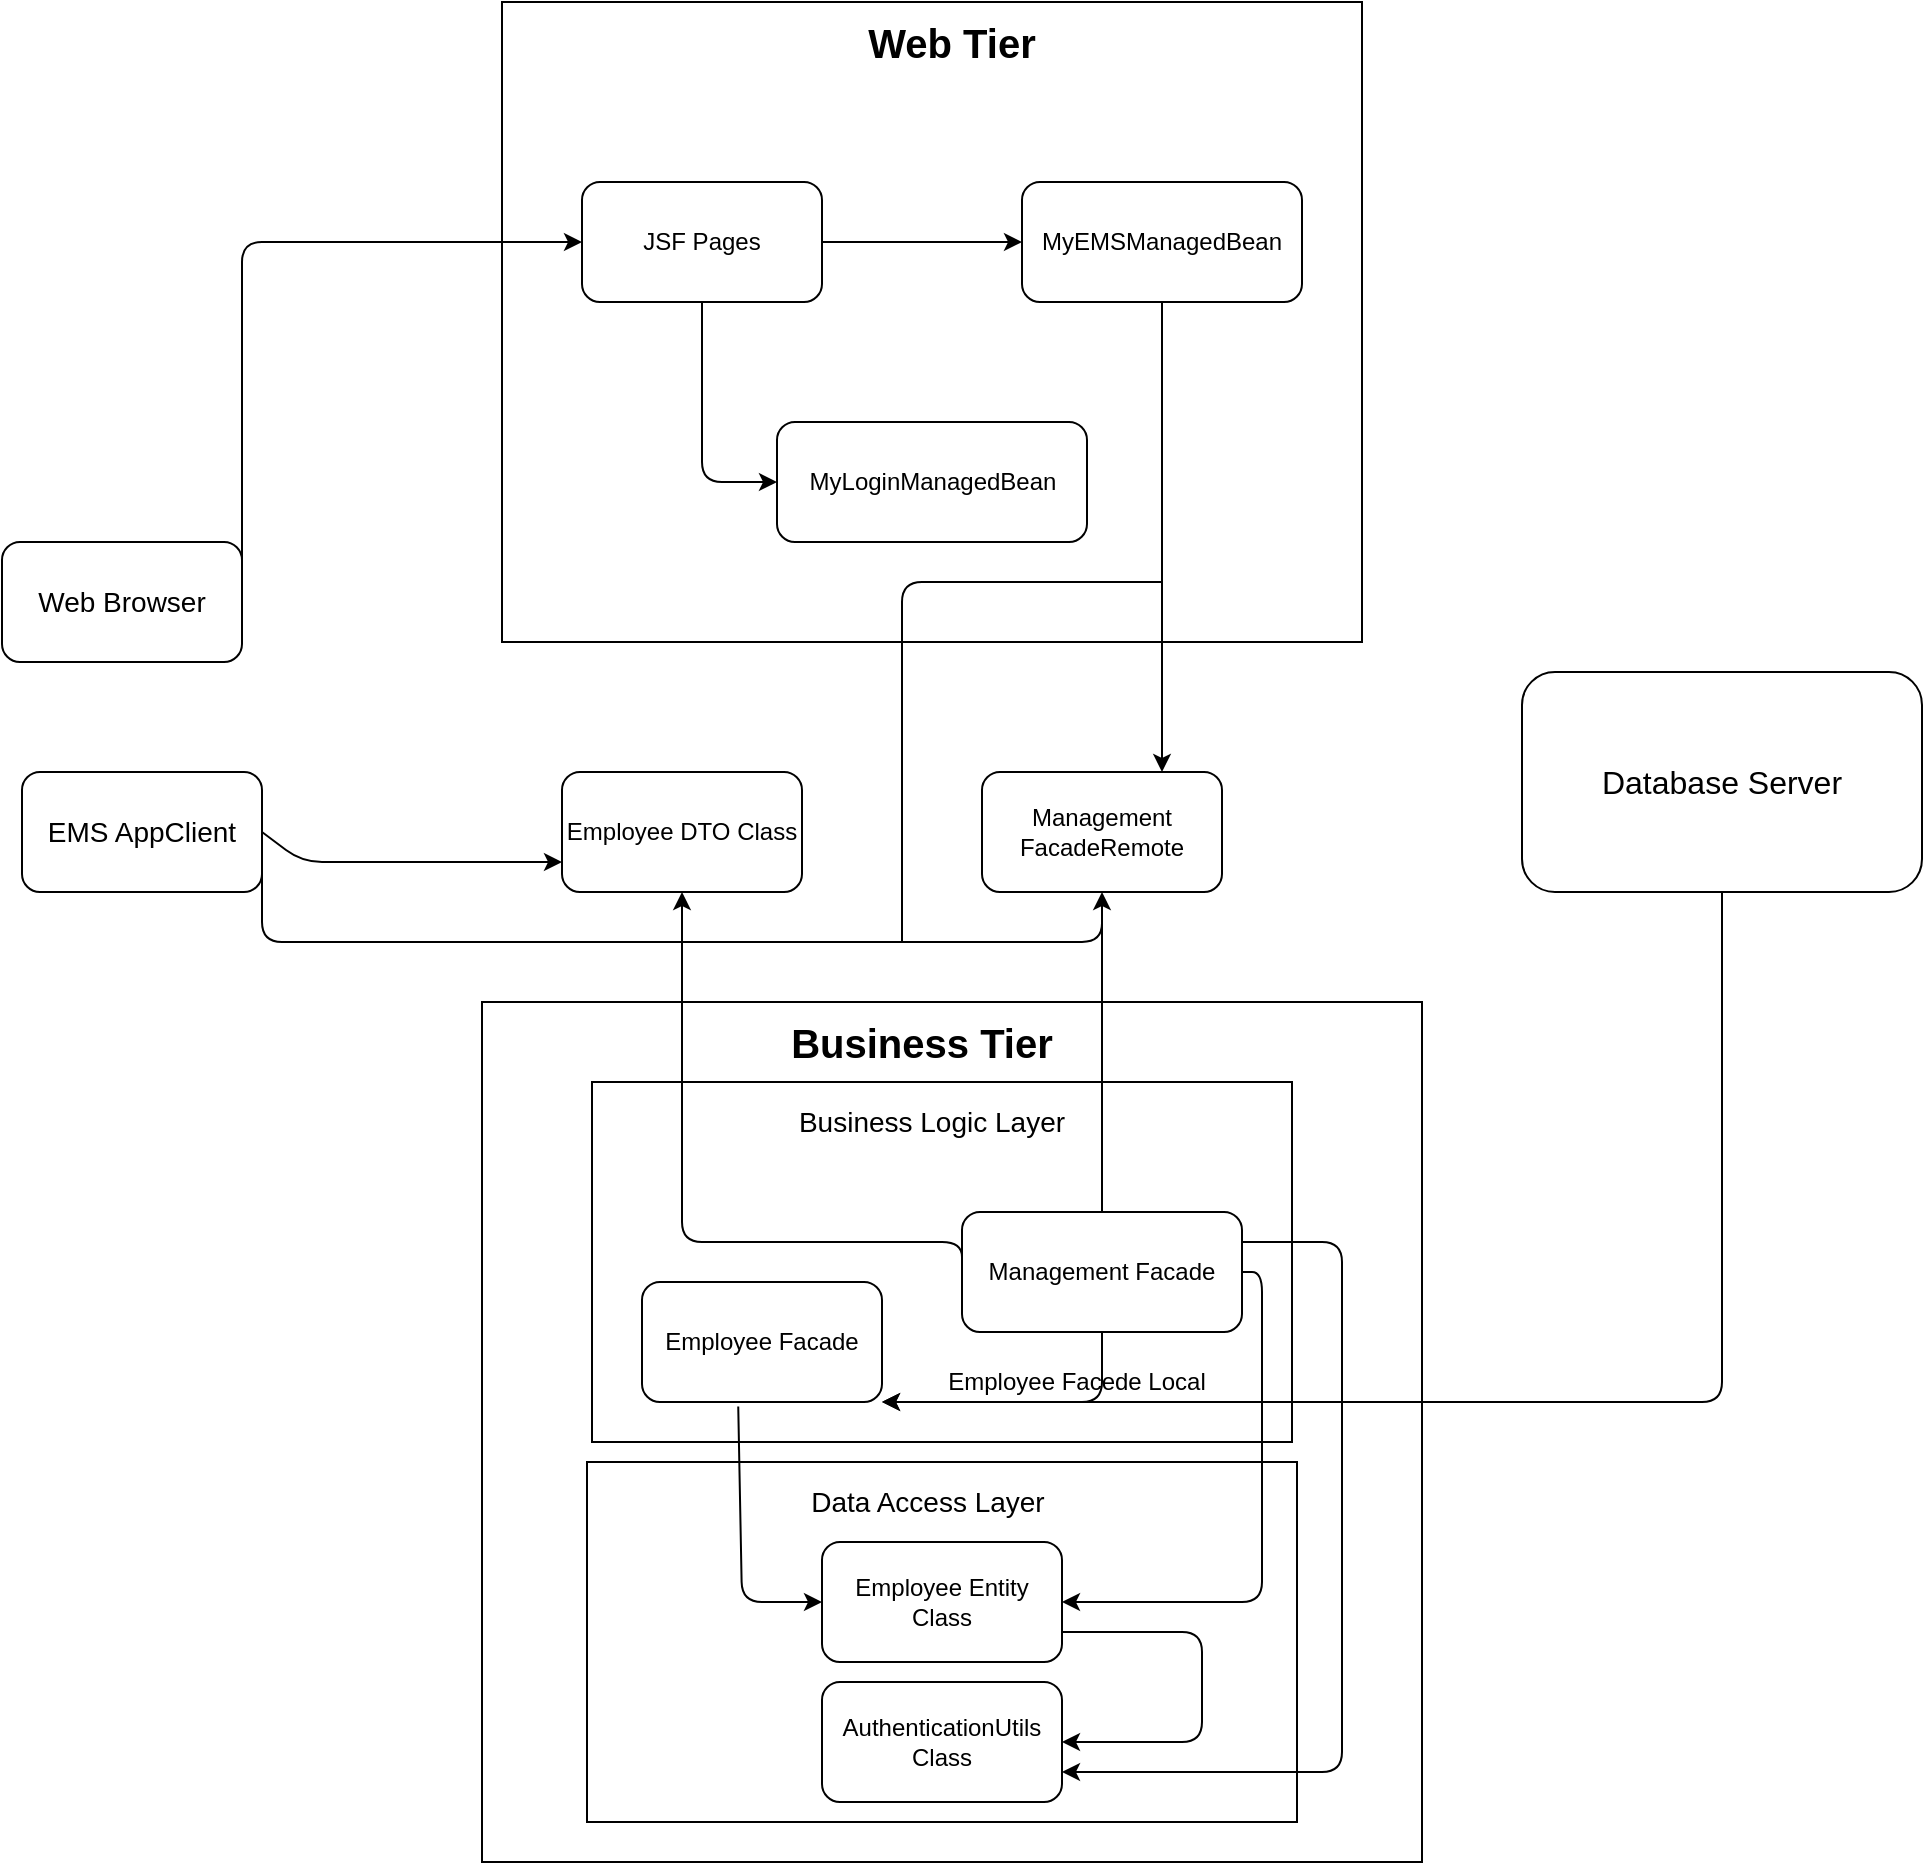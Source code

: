 <mxfile version="13.9.7" type="github">
  <diagram id="bU-rkM50nU7C-OBfJc22" name="Page-1">
    <mxGraphModel dx="2523" dy="898" grid="1" gridSize="10" guides="1" tooltips="1" connect="1" arrows="1" fold="1" page="1" pageScale="1" pageWidth="850" pageHeight="1100" math="0" shadow="0">
      <root>
        <mxCell id="0" />
        <mxCell id="1" parent="0" />
        <mxCell id="GNUwJiZWRJ2bfgCpsXZE-1" value="" style="rounded=0;whiteSpace=wrap;html=1;" parent="1" vertex="1">
          <mxGeometry x="40" y="50" width="430" height="320" as="geometry" />
        </mxCell>
        <mxCell id="GNUwJiZWRJ2bfgCpsXZE-2" value="" style="rounded=0;whiteSpace=wrap;html=1;" parent="1" vertex="1">
          <mxGeometry x="30" y="550" width="470" height="430" as="geometry" />
        </mxCell>
        <mxCell id="GNUwJiZWRJ2bfgCpsXZE-4" value="&lt;font style=&quot;font-size: 16px&quot;&gt;Database Server&lt;/font&gt;" style="rounded=1;whiteSpace=wrap;html=1;" parent="1" vertex="1">
          <mxGeometry x="550" y="385" width="200" height="110" as="geometry" />
        </mxCell>
        <mxCell id="GNUwJiZWRJ2bfgCpsXZE-5" value="&lt;font style=&quot;font-size: 14px&quot;&gt;EMS AppClient&lt;/font&gt;" style="rounded=1;whiteSpace=wrap;html=1;" parent="1" vertex="1">
          <mxGeometry x="-200" y="435" width="120" height="60" as="geometry" />
        </mxCell>
        <mxCell id="GNUwJiZWRJ2bfgCpsXZE-6" value="&lt;font style=&quot;font-size: 14px&quot;&gt;Web Browser&lt;/font&gt;" style="rounded=1;whiteSpace=wrap;html=1;" parent="1" vertex="1">
          <mxGeometry x="-210" y="320" width="120" height="60" as="geometry" />
        </mxCell>
        <mxCell id="GNUwJiZWRJ2bfgCpsXZE-7" value="JSF Pages" style="rounded=1;whiteSpace=wrap;html=1;" parent="1" vertex="1">
          <mxGeometry x="80" y="140" width="120" height="60" as="geometry" />
        </mxCell>
        <mxCell id="GNUwJiZWRJ2bfgCpsXZE-8" value="&lt;b&gt;&lt;font style=&quot;font-size: 20px&quot;&gt;Web Tier&lt;/font&gt;&lt;/b&gt;" style="text;html=1;strokeColor=none;fillColor=none;align=center;verticalAlign=middle;whiteSpace=wrap;rounded=0;" parent="1" vertex="1">
          <mxGeometry x="215" y="60" width="100" height="20" as="geometry" />
        </mxCell>
        <mxCell id="GNUwJiZWRJ2bfgCpsXZE-9" value="&lt;b&gt;&lt;font style=&quot;font-size: 20px&quot;&gt;Business Tier&lt;/font&gt;&lt;/b&gt;" style="text;html=1;strokeColor=none;fillColor=none;align=center;verticalAlign=middle;whiteSpace=wrap;rounded=0;" parent="1" vertex="1">
          <mxGeometry x="180" y="560" width="140" height="20" as="geometry" />
        </mxCell>
        <mxCell id="GNUwJiZWRJ2bfgCpsXZE-10" value="MyEMSManagedBean" style="rounded=1;whiteSpace=wrap;html=1;" parent="1" vertex="1">
          <mxGeometry x="300" y="140" width="140" height="60" as="geometry" />
        </mxCell>
        <mxCell id="GNUwJiZWRJ2bfgCpsXZE-11" value="MyLoginManagedBean" style="rounded=1;whiteSpace=wrap;html=1;" parent="1" vertex="1">
          <mxGeometry x="177.5" y="260" width="155" height="60" as="geometry" />
        </mxCell>
        <mxCell id="GNUwJiZWRJ2bfgCpsXZE-12" value="" style="rounded=0;whiteSpace=wrap;html=1;" parent="1" vertex="1">
          <mxGeometry x="85" y="590" width="350" height="180" as="geometry" />
        </mxCell>
        <mxCell id="GNUwJiZWRJ2bfgCpsXZE-13" value="Management Facade" style="rounded=1;whiteSpace=wrap;html=1;" parent="1" vertex="1">
          <mxGeometry x="270" y="655" width="140" height="60" as="geometry" />
        </mxCell>
        <mxCell id="GNUwJiZWRJ2bfgCpsXZE-14" value="Employee Facade" style="rounded=1;whiteSpace=wrap;html=1;" parent="1" vertex="1">
          <mxGeometry x="110" y="690" width="120" height="60" as="geometry" />
        </mxCell>
        <mxCell id="GNUwJiZWRJ2bfgCpsXZE-16" value="" style="rounded=0;whiteSpace=wrap;html=1;" parent="1" vertex="1">
          <mxGeometry x="82.5" y="780" width="355" height="180" as="geometry" />
        </mxCell>
        <mxCell id="GNUwJiZWRJ2bfgCpsXZE-17" value="&lt;font style=&quot;font-size: 14px&quot;&gt;Business Logic Layer&lt;/font&gt;" style="text;html=1;strokeColor=none;fillColor=none;align=center;verticalAlign=middle;whiteSpace=wrap;rounded=0;" parent="1" vertex="1">
          <mxGeometry x="180" y="600" width="150" height="20" as="geometry" />
        </mxCell>
        <mxCell id="GNUwJiZWRJ2bfgCpsXZE-18" value="&lt;font style=&quot;font-size: 14px&quot;&gt;Data Access Layer&lt;/font&gt;" style="text;html=1;strokeColor=none;fillColor=none;align=center;verticalAlign=middle;whiteSpace=wrap;rounded=0;" parent="1" vertex="1">
          <mxGeometry x="177.5" y="790" width="150" height="20" as="geometry" />
        </mxCell>
        <mxCell id="GNUwJiZWRJ2bfgCpsXZE-19" value="Employee Entity Class" style="rounded=1;whiteSpace=wrap;html=1;" parent="1" vertex="1">
          <mxGeometry x="200" y="820" width="120" height="60" as="geometry" />
        </mxCell>
        <mxCell id="GNUwJiZWRJ2bfgCpsXZE-20" value="Employee DTO Class" style="rounded=1;whiteSpace=wrap;html=1;" parent="1" vertex="1">
          <mxGeometry x="70" y="435" width="120" height="60" as="geometry" />
        </mxCell>
        <mxCell id="GNUwJiZWRJ2bfgCpsXZE-21" value="Management FacadeRemote" style="rounded=1;whiteSpace=wrap;html=1;" parent="1" vertex="1">
          <mxGeometry x="280" y="435" width="120" height="60" as="geometry" />
        </mxCell>
        <mxCell id="LxT4n3XR1Ago3gJ2Fbfe-1" value="" style="endArrow=classic;html=1;entryX=0;entryY=0.5;entryDx=0;entryDy=0;exitX=1;exitY=0.5;exitDx=0;exitDy=0;" parent="1" source="GNUwJiZWRJ2bfgCpsXZE-6" target="GNUwJiZWRJ2bfgCpsXZE-7" edge="1">
          <mxGeometry width="50" height="50" relative="1" as="geometry">
            <mxPoint x="-270" y="430" as="sourcePoint" />
            <mxPoint x="-220" y="380" as="targetPoint" />
            <Array as="points">
              <mxPoint x="-90" y="170" />
            </Array>
          </mxGeometry>
        </mxCell>
        <mxCell id="LxT4n3XR1Ago3gJ2Fbfe-2" value="" style="endArrow=classic;html=1;entryX=0;entryY=0.5;entryDx=0;entryDy=0;exitX=0.5;exitY=1;exitDx=0;exitDy=0;" parent="1" source="GNUwJiZWRJ2bfgCpsXZE-7" target="GNUwJiZWRJ2bfgCpsXZE-11" edge="1">
          <mxGeometry width="50" height="50" relative="1" as="geometry">
            <mxPoint x="-160" y="480" as="sourcePoint" />
            <mxPoint x="-110" y="430" as="targetPoint" />
            <Array as="points">
              <mxPoint x="140" y="260" />
              <mxPoint x="140" y="290" />
            </Array>
          </mxGeometry>
        </mxCell>
        <mxCell id="LxT4n3XR1Ago3gJ2Fbfe-3" value="" style="endArrow=classic;html=1;exitX=1;exitY=0.5;exitDx=0;exitDy=0;entryX=0.5;entryY=1;entryDx=0;entryDy=0;" parent="1" source="GNUwJiZWRJ2bfgCpsXZE-5" target="GNUwJiZWRJ2bfgCpsXZE-21" edge="1">
          <mxGeometry width="50" height="50" relative="1" as="geometry">
            <mxPoint x="-20" y="470" as="sourcePoint" />
            <mxPoint x="30" y="420" as="targetPoint" />
            <Array as="points">
              <mxPoint x="-80" y="520" />
              <mxPoint x="30" y="520" />
              <mxPoint x="340" y="520" />
            </Array>
          </mxGeometry>
        </mxCell>
        <mxCell id="LxT4n3XR1Ago3gJ2Fbfe-4" value="" style="endArrow=classic;html=1;exitX=1;exitY=0.5;exitDx=0;exitDy=0;entryX=0;entryY=0.75;entryDx=0;entryDy=0;" parent="1" source="GNUwJiZWRJ2bfgCpsXZE-5" target="GNUwJiZWRJ2bfgCpsXZE-20" edge="1">
          <mxGeometry width="50" height="50" relative="1" as="geometry">
            <mxPoint x="-110" y="570" as="sourcePoint" />
            <mxPoint x="-60" y="520" as="targetPoint" />
            <Array as="points">
              <mxPoint x="-60" y="480" />
            </Array>
          </mxGeometry>
        </mxCell>
        <mxCell id="LxT4n3XR1Ago3gJ2Fbfe-5" value="" style="endArrow=none;html=1;" parent="1" edge="1">
          <mxGeometry width="50" height="50" relative="1" as="geometry">
            <mxPoint x="240" y="520" as="sourcePoint" />
            <mxPoint x="370" y="340" as="targetPoint" />
            <Array as="points">
              <mxPoint x="240" y="340" />
            </Array>
          </mxGeometry>
        </mxCell>
        <mxCell id="LxT4n3XR1Ago3gJ2Fbfe-6" value="" style="endArrow=classic;html=1;exitX=1;exitY=0.5;exitDx=0;exitDy=0;entryX=0;entryY=0.5;entryDx=0;entryDy=0;" parent="1" source="GNUwJiZWRJ2bfgCpsXZE-7" target="GNUwJiZWRJ2bfgCpsXZE-10" edge="1">
          <mxGeometry width="50" height="50" relative="1" as="geometry">
            <mxPoint x="-100" y="650" as="sourcePoint" />
            <mxPoint x="-50" y="600" as="targetPoint" />
          </mxGeometry>
        </mxCell>
        <mxCell id="LxT4n3XR1Ago3gJ2Fbfe-7" value="" style="endArrow=classic;html=1;exitX=0.5;exitY=1;exitDx=0;exitDy=0;entryX=0.75;entryY=0;entryDx=0;entryDy=0;" parent="1" source="GNUwJiZWRJ2bfgCpsXZE-10" target="GNUwJiZWRJ2bfgCpsXZE-21" edge="1">
          <mxGeometry width="50" height="50" relative="1" as="geometry">
            <mxPoint x="-150" y="740" as="sourcePoint" />
            <mxPoint x="-100" y="690" as="targetPoint" />
          </mxGeometry>
        </mxCell>
        <mxCell id="LxT4n3XR1Ago3gJ2Fbfe-9" value="" style="endArrow=none;html=1;exitX=0.5;exitY=0;exitDx=0;exitDy=0;" parent="1" source="GNUwJiZWRJ2bfgCpsXZE-13" edge="1">
          <mxGeometry width="50" height="50" relative="1" as="geometry">
            <mxPoint x="570" y="660" as="sourcePoint" />
            <mxPoint x="340" y="500" as="targetPoint" />
          </mxGeometry>
        </mxCell>
        <mxCell id="LxT4n3XR1Ago3gJ2Fbfe-10" value="" style="endArrow=classic;html=1;entryX=0;entryY=0.5;entryDx=0;entryDy=0;exitX=0.401;exitY=1.038;exitDx=0;exitDy=0;exitPerimeter=0;" parent="1" source="GNUwJiZWRJ2bfgCpsXZE-14" target="GNUwJiZWRJ2bfgCpsXZE-19" edge="1">
          <mxGeometry width="50" height="50" relative="1" as="geometry">
            <mxPoint x="-140" y="760" as="sourcePoint" />
            <mxPoint x="-90" y="710" as="targetPoint" />
            <Array as="points">
              <mxPoint x="160" y="850" />
            </Array>
          </mxGeometry>
        </mxCell>
        <mxCell id="LxT4n3XR1Ago3gJ2Fbfe-11" value="" style="endArrow=classic;html=1;exitX=1;exitY=0.5;exitDx=0;exitDy=0;entryX=1;entryY=0.5;entryDx=0;entryDy=0;" parent="1" source="GNUwJiZWRJ2bfgCpsXZE-13" target="GNUwJiZWRJ2bfgCpsXZE-19" edge="1">
          <mxGeometry width="50" height="50" relative="1" as="geometry">
            <mxPoint x="-110" y="880" as="sourcePoint" />
            <mxPoint x="-60" y="830" as="targetPoint" />
            <Array as="points">
              <mxPoint x="420" y="685" />
              <mxPoint x="420" y="850" />
            </Array>
          </mxGeometry>
        </mxCell>
        <mxCell id="LxT4n3XR1Ago3gJ2Fbfe-12" value="" style="endArrow=classic;html=1;entryX=0.5;entryY=1;entryDx=0;entryDy=0;exitX=0;exitY=0.5;exitDx=0;exitDy=0;" parent="1" source="GNUwJiZWRJ2bfgCpsXZE-13" target="GNUwJiZWRJ2bfgCpsXZE-20" edge="1">
          <mxGeometry width="50" height="50" relative="1" as="geometry">
            <mxPoint x="-140" y="780" as="sourcePoint" />
            <mxPoint x="-90" y="730" as="targetPoint" />
            <Array as="points">
              <mxPoint x="270" y="670" />
              <mxPoint x="170" y="670" />
              <mxPoint x="130" y="670" />
            </Array>
          </mxGeometry>
        </mxCell>
        <mxCell id="LxT4n3XR1Ago3gJ2Fbfe-13" value="" style="endArrow=classic;html=1;exitX=0.5;exitY=1;exitDx=0;exitDy=0;entryX=1;entryY=1;entryDx=0;entryDy=0;" parent="1" source="GNUwJiZWRJ2bfgCpsXZE-13" target="GNUwJiZWRJ2bfgCpsXZE-14" edge="1">
          <mxGeometry width="50" height="50" relative="1" as="geometry">
            <mxPoint x="-130" y="860" as="sourcePoint" />
            <mxPoint x="-80" y="810" as="targetPoint" />
            <Array as="points">
              <mxPoint x="340" y="750" />
            </Array>
          </mxGeometry>
        </mxCell>
        <mxCell id="LxT4n3XR1Ago3gJ2Fbfe-14" value="" style="endArrow=classic;html=1;entryX=1;entryY=1;entryDx=0;entryDy=0;exitX=0.5;exitY=1;exitDx=0;exitDy=0;" parent="1" source="GNUwJiZWRJ2bfgCpsXZE-4" target="GNUwJiZWRJ2bfgCpsXZE-14" edge="1">
          <mxGeometry width="50" height="50" relative="1" as="geometry">
            <mxPoint x="700" y="700" as="sourcePoint" />
            <mxPoint x="750" y="650" as="targetPoint" />
            <Array as="points">
              <mxPoint x="650" y="750" />
            </Array>
          </mxGeometry>
        </mxCell>
        <mxCell id="LxT4n3XR1Ago3gJ2Fbfe-15" value="Employee Facede Local" style="text;html=1;strokeColor=none;fillColor=none;align=center;verticalAlign=middle;whiteSpace=wrap;rounded=0;" parent="1" vertex="1">
          <mxGeometry x="255" y="730" width="145" height="20" as="geometry" />
        </mxCell>
        <mxCell id="uU-W80CKa7HXowvUU_94-1" value="AuthenticationUtils Class" style="rounded=1;whiteSpace=wrap;html=1;" vertex="1" parent="1">
          <mxGeometry x="200" y="890" width="120" height="60" as="geometry" />
        </mxCell>
        <mxCell id="uU-W80CKa7HXowvUU_94-2" value="" style="endArrow=classic;html=1;exitX=1;exitY=0.75;exitDx=0;exitDy=0;entryX=1;entryY=0.5;entryDx=0;entryDy=0;" edge="1" parent="1" source="GNUwJiZWRJ2bfgCpsXZE-19" target="uU-W80CKa7HXowvUU_94-1">
          <mxGeometry width="50" height="50" relative="1" as="geometry">
            <mxPoint x="570" y="1050" as="sourcePoint" />
            <mxPoint x="620" y="1000" as="targetPoint" />
            <Array as="points">
              <mxPoint x="390" y="865" />
              <mxPoint x="390" y="920" />
            </Array>
          </mxGeometry>
        </mxCell>
        <mxCell id="uU-W80CKa7HXowvUU_94-3" value="" style="endArrow=classic;html=1;entryX=1;entryY=0.75;entryDx=0;entryDy=0;exitX=1;exitY=0.25;exitDx=0;exitDy=0;" edge="1" parent="1" source="GNUwJiZWRJ2bfgCpsXZE-13" target="uU-W80CKa7HXowvUU_94-1">
          <mxGeometry width="50" height="50" relative="1" as="geometry">
            <mxPoint x="-70" y="960" as="sourcePoint" />
            <mxPoint x="630" y="910" as="targetPoint" />
            <Array as="points">
              <mxPoint x="460" y="670" />
              <mxPoint x="460" y="935" />
            </Array>
          </mxGeometry>
        </mxCell>
      </root>
    </mxGraphModel>
  </diagram>
</mxfile>
